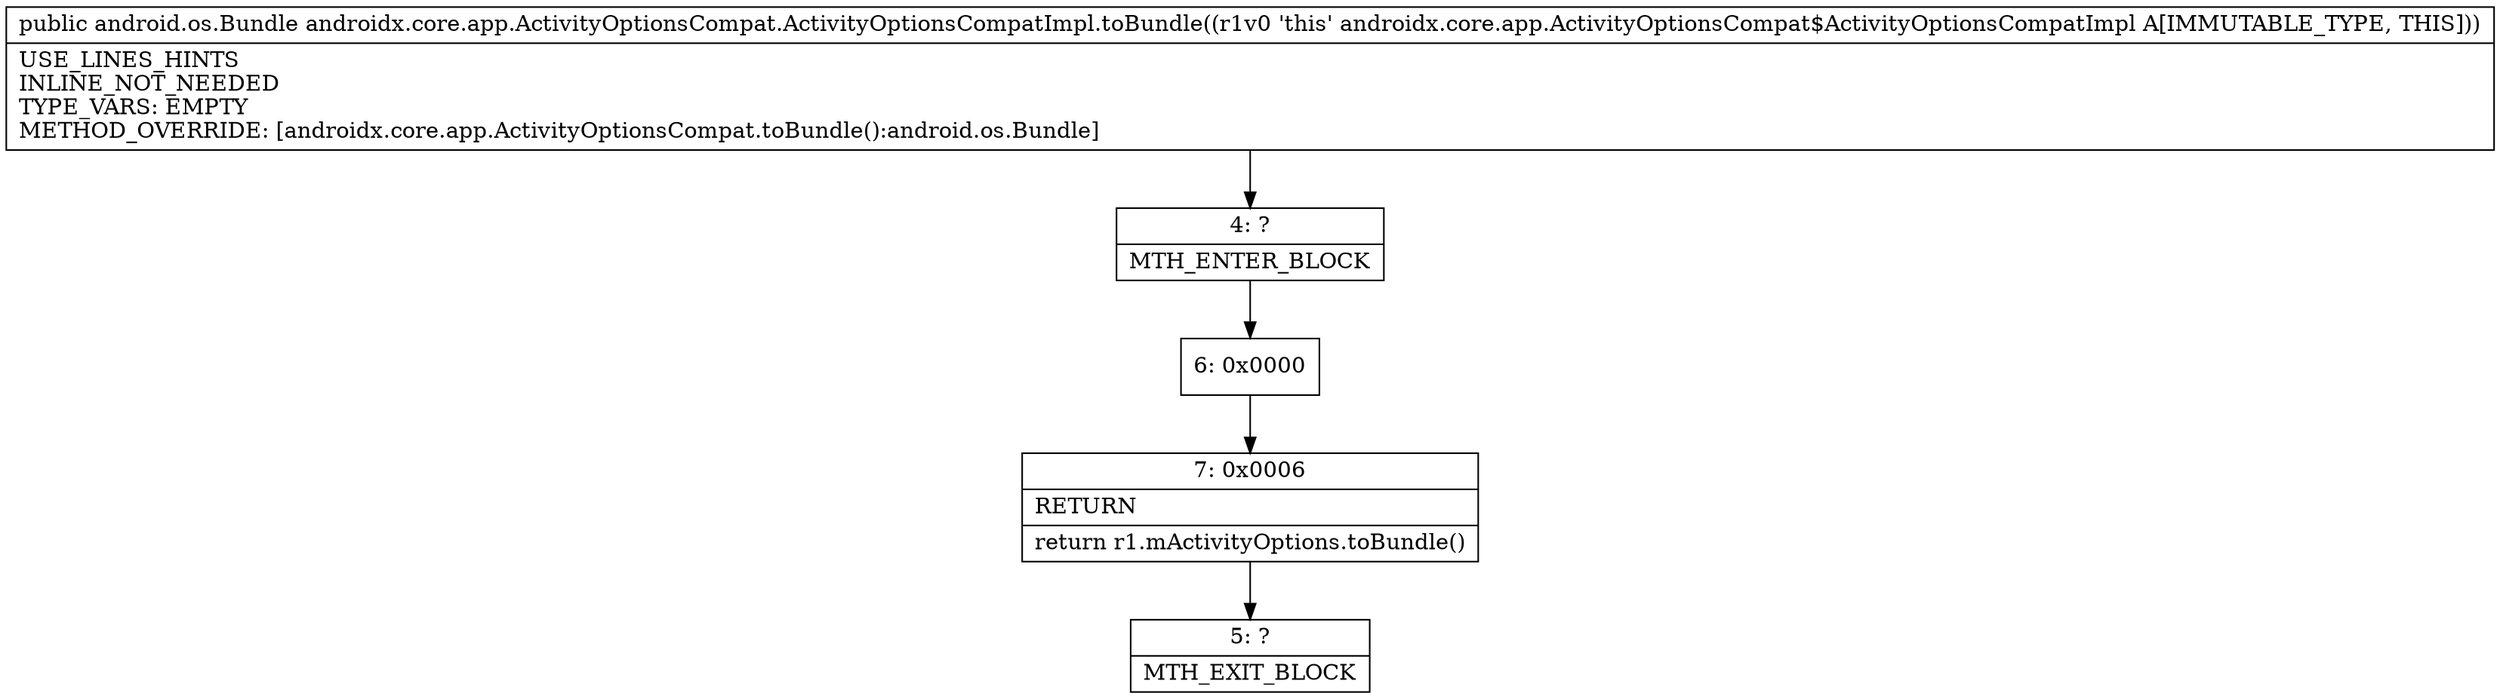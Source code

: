 digraph "CFG forandroidx.core.app.ActivityOptionsCompat.ActivityOptionsCompatImpl.toBundle()Landroid\/os\/Bundle;" {
Node_4 [shape=record,label="{4\:\ ?|MTH_ENTER_BLOCK\l}"];
Node_6 [shape=record,label="{6\:\ 0x0000}"];
Node_7 [shape=record,label="{7\:\ 0x0006|RETURN\l|return r1.mActivityOptions.toBundle()\l}"];
Node_5 [shape=record,label="{5\:\ ?|MTH_EXIT_BLOCK\l}"];
MethodNode[shape=record,label="{public android.os.Bundle androidx.core.app.ActivityOptionsCompat.ActivityOptionsCompatImpl.toBundle((r1v0 'this' androidx.core.app.ActivityOptionsCompat$ActivityOptionsCompatImpl A[IMMUTABLE_TYPE, THIS]))  | USE_LINES_HINTS\lINLINE_NOT_NEEDED\lTYPE_VARS: EMPTY\lMETHOD_OVERRIDE: [androidx.core.app.ActivityOptionsCompat.toBundle():android.os.Bundle]\l}"];
MethodNode -> Node_4;Node_4 -> Node_6;
Node_6 -> Node_7;
Node_7 -> Node_5;
}


